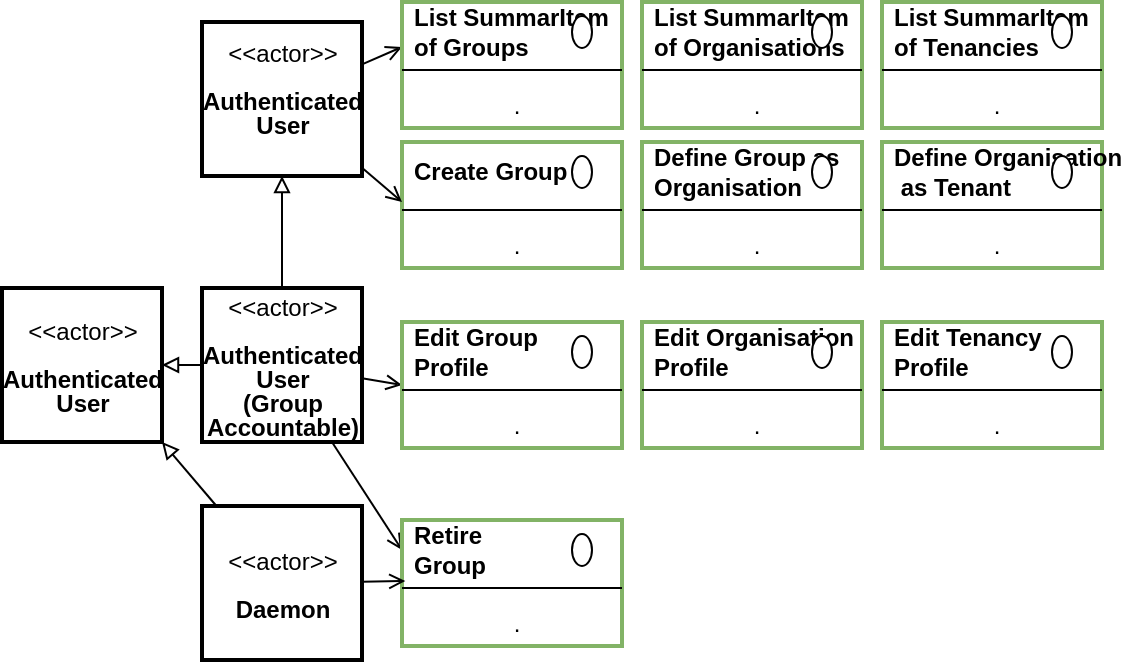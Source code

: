 <mxfile compressed="false" version="20.3.0" type="device">
  <diagram id="o49DG4Oq8SQpZfKKDETI" name="Groups">
    <mxGraphModel dx="782" dy="517" grid="1" gridSize="10" guides="1" tooltips="1" connect="1" arrows="1" fold="1" page="1" pageScale="1" pageWidth="827" pageHeight="1169" math="0" shadow="0">
      <root>
        <mxCell id="j6knT0nZRkXW4mcYXSD3-0" />
        <mxCell id="j6knT0nZRkXW4mcYXSD3-1" parent="j6knT0nZRkXW4mcYXSD3-0" />
        <mxCell id="6PIFf8ajAKC9fmQvCD9o-0" value="" style="fontStyle=1;align=center;verticalAlign=top;childLayout=stackLayout;horizontal=1;horizontalStack=0;resizeParent=1;resizeParentMax=0;resizeLast=0;marginBottom=0;strokeColor=#82b366;strokeWidth=2;fillColor=none;" parent="j6knT0nZRkXW4mcYXSD3-1" vertex="1">
          <mxGeometry x="440" y="220" width="110" height="63" as="geometry" />
        </mxCell>
        <mxCell id="6PIFf8ajAKC9fmQvCD9o-1" value="Define Group as&amp;nbsp;&lt;br&gt;Organisation" style="html=1;align=left;spacingLeft=4;verticalAlign=middle;strokeColor=none;fillColor=none;fontStyle=1" parent="6PIFf8ajAKC9fmQvCD9o-0" vertex="1">
          <mxGeometry width="110" height="30" as="geometry" />
        </mxCell>
        <mxCell id="6PIFf8ajAKC9fmQvCD9o-2" value="" style="shape=ellipse;" parent="6PIFf8ajAKC9fmQvCD9o-1" vertex="1">
          <mxGeometry x="1" width="10" height="16" relative="1" as="geometry">
            <mxPoint x="-25" y="7" as="offset" />
          </mxGeometry>
        </mxCell>
        <mxCell id="6PIFf8ajAKC9fmQvCD9o-3" value="" style="line;strokeWidth=1;fillColor=none;align=left;verticalAlign=middle;spacingTop=-1;spacingLeft=3;spacingRight=3;rotatable=0;labelPosition=right;points=[];portConstraint=eastwest;" parent="6PIFf8ajAKC9fmQvCD9o-0" vertex="1">
          <mxGeometry y="30" width="110" height="8" as="geometry" />
        </mxCell>
        <mxCell id="6PIFf8ajAKC9fmQvCD9o-4" value="." style="html=1;align=center;spacingLeft=4;verticalAlign=top;strokeColor=none;fillColor=none;" parent="6PIFf8ajAKC9fmQvCD9o-0" vertex="1">
          <mxGeometry y="38" width="110" height="25" as="geometry" />
        </mxCell>
        <mxCell id="6PIFf8ajAKC9fmQvCD9o-8" style="edgeStyle=none;rounded=0;orthogonalLoop=1;jettySize=auto;html=1;entryX=1;entryY=0.5;entryDx=0;entryDy=0;endArrow=block;endFill=0;" parent="j6knT0nZRkXW4mcYXSD3-1" source="6PIFf8ajAKC9fmQvCD9o-5" target="6PIFf8ajAKC9fmQvCD9o-6" edge="1">
          <mxGeometry relative="1" as="geometry" />
        </mxCell>
        <mxCell id="6PIFf8ajAKC9fmQvCD9o-16" style="edgeStyle=none;rounded=0;orthogonalLoop=1;jettySize=auto;html=1;entryX=0;entryY=0.5;entryDx=0;entryDy=0;endArrow=open;endFill=0;" parent="j6knT0nZRkXW4mcYXSD3-1" source="6PIFf8ajAKC9fmQvCD9o-5" target="6PIFf8ajAKC9fmQvCD9o-11" edge="1">
          <mxGeometry relative="1" as="geometry" />
        </mxCell>
        <mxCell id="5Is_r8HkHz4zZijzst__-0" style="edgeStyle=none;rounded=0;orthogonalLoop=1;jettySize=auto;html=1;entryX=0;entryY=0.5;entryDx=0;entryDy=0;endArrow=open;endFill=0;" parent="j6knT0nZRkXW4mcYXSD3-1" source="6PIFf8ajAKC9fmQvCD9o-5" target="6PIFf8ajAKC9fmQvCD9o-19" edge="1">
          <mxGeometry relative="1" as="geometry" />
        </mxCell>
        <mxCell id="6PIFf8ajAKC9fmQvCD9o-5" value="&lt;p style=&quot;line-height: 100%&quot;&gt;&amp;lt;&amp;lt;actor&amp;gt;&amp;gt;&lt;br&gt;&lt;br&gt;&lt;b&gt;Authenticated&lt;br&gt;User&lt;br&gt;(Group&lt;br&gt;Accountable)&lt;/b&gt;&lt;/p&gt;" style="text;html=1;align=center;verticalAlign=middle;dashed=0;strokeColor=#000000;strokeWidth=2;" parent="j6knT0nZRkXW4mcYXSD3-1" vertex="1">
          <mxGeometry x="220" y="293" width="80" height="77" as="geometry" />
        </mxCell>
        <mxCell id="6PIFf8ajAKC9fmQvCD9o-6" value="&lt;p style=&quot;line-height: 100%&quot;&gt;&amp;lt;&amp;lt;actor&amp;gt;&amp;gt;&lt;br&gt;&lt;br&gt;&lt;b&gt;Authenticated&lt;br&gt;User&lt;/b&gt;&lt;/p&gt;" style="text;html=1;align=center;verticalAlign=middle;dashed=0;strokeColor=#000000;strokeWidth=2;" parent="j6knT0nZRkXW4mcYXSD3-1" vertex="1">
          <mxGeometry x="120" y="293" width="80" height="77" as="geometry" />
        </mxCell>
        <mxCell id="6PIFf8ajAKC9fmQvCD9o-11" value="" style="fontStyle=1;align=center;verticalAlign=top;childLayout=stackLayout;horizontal=1;horizontalStack=0;resizeParent=1;resizeParentMax=0;resizeLast=0;marginBottom=0;strokeColor=#82b366;strokeWidth=2;fillColor=none;" parent="j6knT0nZRkXW4mcYXSD3-1" vertex="1">
          <mxGeometry x="320" y="310" width="110" height="63" as="geometry" />
        </mxCell>
        <mxCell id="6PIFf8ajAKC9fmQvCD9o-12" value="Edit Group&lt;br&gt;Profile" style="html=1;align=left;spacingLeft=4;verticalAlign=middle;strokeColor=none;fillColor=none;fontStyle=1" parent="6PIFf8ajAKC9fmQvCD9o-11" vertex="1">
          <mxGeometry width="110" height="30" as="geometry" />
        </mxCell>
        <mxCell id="6PIFf8ajAKC9fmQvCD9o-13" value="" style="shape=ellipse;" parent="6PIFf8ajAKC9fmQvCD9o-12" vertex="1">
          <mxGeometry x="1" width="10" height="16" relative="1" as="geometry">
            <mxPoint x="-25" y="7" as="offset" />
          </mxGeometry>
        </mxCell>
        <mxCell id="6PIFf8ajAKC9fmQvCD9o-14" value="" style="line;strokeWidth=1;fillColor=none;align=left;verticalAlign=middle;spacingTop=-1;spacingLeft=3;spacingRight=3;rotatable=0;labelPosition=right;points=[];portConstraint=eastwest;" parent="6PIFf8ajAKC9fmQvCD9o-11" vertex="1">
          <mxGeometry y="30" width="110" height="8" as="geometry" />
        </mxCell>
        <mxCell id="6PIFf8ajAKC9fmQvCD9o-15" value="." style="html=1;align=center;spacingLeft=4;verticalAlign=top;strokeColor=none;fillColor=none;" parent="6PIFf8ajAKC9fmQvCD9o-11" vertex="1">
          <mxGeometry y="38" width="110" height="25" as="geometry" />
        </mxCell>
        <mxCell id="6PIFf8ajAKC9fmQvCD9o-18" value="" style="fontStyle=1;align=center;verticalAlign=top;childLayout=stackLayout;horizontal=1;horizontalStack=0;resizeParent=1;resizeParentMax=0;resizeLast=0;marginBottom=0;strokeColor=#82b366;strokeWidth=2;fillColor=none;" parent="j6knT0nZRkXW4mcYXSD3-1" vertex="1">
          <mxGeometry x="320" y="409" width="110" height="63" as="geometry" />
        </mxCell>
        <mxCell id="6PIFf8ajAKC9fmQvCD9o-19" value="Retire &lt;br&gt;Group" style="html=1;align=left;spacingLeft=4;verticalAlign=middle;strokeColor=none;fillColor=none;fontStyle=1" parent="6PIFf8ajAKC9fmQvCD9o-18" vertex="1">
          <mxGeometry width="110" height="30" as="geometry" />
        </mxCell>
        <mxCell id="6PIFf8ajAKC9fmQvCD9o-20" value="" style="shape=ellipse;" parent="6PIFf8ajAKC9fmQvCD9o-19" vertex="1">
          <mxGeometry x="1" width="10" height="16" relative="1" as="geometry">
            <mxPoint x="-25" y="7" as="offset" />
          </mxGeometry>
        </mxCell>
        <mxCell id="6PIFf8ajAKC9fmQvCD9o-21" value="" style="line;strokeWidth=1;fillColor=none;align=left;verticalAlign=middle;spacingTop=-1;spacingLeft=3;spacingRight=3;rotatable=0;labelPosition=right;points=[];portConstraint=eastwest;" parent="6PIFf8ajAKC9fmQvCD9o-18" vertex="1">
          <mxGeometry y="30" width="110" height="8" as="geometry" />
        </mxCell>
        <mxCell id="6PIFf8ajAKC9fmQvCD9o-22" value="." style="html=1;align=center;spacingLeft=4;verticalAlign=top;strokeColor=none;fillColor=none;" parent="6PIFf8ajAKC9fmQvCD9o-18" vertex="1">
          <mxGeometry y="38" width="110" height="25" as="geometry" />
        </mxCell>
        <mxCell id="6PIFf8ajAKC9fmQvCD9o-24" style="edgeStyle=none;rounded=0;orthogonalLoop=1;jettySize=auto;html=1;entryX=0.015;entryY=-0.299;entryDx=0;entryDy=0;entryPerimeter=0;endArrow=open;endFill=0;" parent="j6knT0nZRkXW4mcYXSD3-1" source="6PIFf8ajAKC9fmQvCD9o-23" target="6PIFf8ajAKC9fmQvCD9o-22" edge="1">
          <mxGeometry relative="1" as="geometry" />
        </mxCell>
        <mxCell id="6PIFf8ajAKC9fmQvCD9o-25" style="edgeStyle=none;rounded=0;orthogonalLoop=1;jettySize=auto;html=1;entryX=1;entryY=1;entryDx=0;entryDy=0;endArrow=block;endFill=0;" parent="j6knT0nZRkXW4mcYXSD3-1" source="6PIFf8ajAKC9fmQvCD9o-23" target="6PIFf8ajAKC9fmQvCD9o-6" edge="1">
          <mxGeometry relative="1" as="geometry" />
        </mxCell>
        <mxCell id="6PIFf8ajAKC9fmQvCD9o-23" value="&lt;p style=&quot;line-height: 100%&quot;&gt;&amp;lt;&amp;lt;actor&amp;gt;&amp;gt;&lt;br&gt;&lt;br&gt;&lt;b&gt;Daemon&lt;/b&gt;&lt;/p&gt;" style="text;html=1;align=center;verticalAlign=middle;dashed=0;strokeColor=#000000;strokeWidth=2;" parent="j6knT0nZRkXW4mcYXSD3-1" vertex="1">
          <mxGeometry x="220" y="402" width="80" height="77" as="geometry" />
        </mxCell>
        <mxCell id="5Is_r8HkHz4zZijzst__-1" value="" style="fontStyle=1;align=center;verticalAlign=top;childLayout=stackLayout;horizontal=1;horizontalStack=0;resizeParent=1;resizeParentMax=0;resizeLast=0;marginBottom=0;strokeColor=#82b366;strokeWidth=2;fillColor=none;" parent="j6knT0nZRkXW4mcYXSD3-1" vertex="1">
          <mxGeometry x="320" y="220" width="110" height="63" as="geometry" />
        </mxCell>
        <mxCell id="5Is_r8HkHz4zZijzst__-2" value="Create Group" style="html=1;align=left;spacingLeft=4;verticalAlign=middle;strokeColor=none;fillColor=none;fontStyle=1" parent="5Is_r8HkHz4zZijzst__-1" vertex="1">
          <mxGeometry width="110" height="30" as="geometry" />
        </mxCell>
        <mxCell id="5Is_r8HkHz4zZijzst__-3" value="" style="shape=ellipse;" parent="5Is_r8HkHz4zZijzst__-2" vertex="1">
          <mxGeometry x="1" width="10" height="16" relative="1" as="geometry">
            <mxPoint x="-25" y="7" as="offset" />
          </mxGeometry>
        </mxCell>
        <mxCell id="5Is_r8HkHz4zZijzst__-4" value="" style="line;strokeWidth=1;fillColor=none;align=left;verticalAlign=middle;spacingTop=-1;spacingLeft=3;spacingRight=3;rotatable=0;labelPosition=right;points=[];portConstraint=eastwest;" parent="5Is_r8HkHz4zZijzst__-1" vertex="1">
          <mxGeometry y="30" width="110" height="8" as="geometry" />
        </mxCell>
        <mxCell id="5Is_r8HkHz4zZijzst__-5" value="." style="html=1;align=center;spacingLeft=4;verticalAlign=top;strokeColor=none;fillColor=none;" parent="5Is_r8HkHz4zZijzst__-1" vertex="1">
          <mxGeometry y="38" width="110" height="25" as="geometry" />
        </mxCell>
        <mxCell id="5Is_r8HkHz4zZijzst__-7" style="edgeStyle=none;rounded=0;orthogonalLoop=1;jettySize=auto;html=1;entryX=0;entryY=1;entryDx=0;entryDy=0;endArrow=open;endFill=0;" parent="j6knT0nZRkXW4mcYXSD3-1" source="5Is_r8HkHz4zZijzst__-6" target="5Is_r8HkHz4zZijzst__-2" edge="1">
          <mxGeometry relative="1" as="geometry" />
        </mxCell>
        <mxCell id="NPYv3bGWpOgvneqY6akO-35" style="edgeStyle=none;rounded=0;orthogonalLoop=1;jettySize=auto;html=1;entryX=0;entryY=0.75;entryDx=0;entryDy=0;endArrow=open;endFill=0;" parent="j6knT0nZRkXW4mcYXSD3-1" source="5Is_r8HkHz4zZijzst__-6" target="NPYv3bGWpOgvneqY6akO-6" edge="1">
          <mxGeometry relative="1" as="geometry" />
        </mxCell>
        <mxCell id="5Is_r8HkHz4zZijzst__-6" value="&lt;p style=&quot;line-height: 100%&quot;&gt;&amp;lt;&amp;lt;actor&amp;gt;&amp;gt;&lt;br&gt;&lt;br&gt;&lt;b&gt;Authenticated&lt;br&gt;User&lt;br&gt;&lt;br&gt;&lt;/b&gt;&lt;/p&gt;" style="text;html=1;align=center;verticalAlign=middle;dashed=0;strokeColor=#000000;strokeWidth=2;" parent="j6knT0nZRkXW4mcYXSD3-1" vertex="1">
          <mxGeometry x="220" y="160" width="80" height="77" as="geometry" />
        </mxCell>
        <mxCell id="5Is_r8HkHz4zZijzst__-8" style="edgeStyle=none;rounded=0;orthogonalLoop=1;jettySize=auto;html=1;entryX=0.5;entryY=1;entryDx=0;entryDy=0;endArrow=block;endFill=0;exitX=0.5;exitY=0;exitDx=0;exitDy=0;" parent="j6knT0nZRkXW4mcYXSD3-1" source="6PIFf8ajAKC9fmQvCD9o-5" target="5Is_r8HkHz4zZijzst__-6" edge="1">
          <mxGeometry relative="1" as="geometry">
            <mxPoint x="230" y="341.5" as="sourcePoint" />
            <mxPoint x="190" y="341.5" as="targetPoint" />
          </mxGeometry>
        </mxCell>
        <mxCell id="5Is_r8HkHz4zZijzst__-9" value="" style="fontStyle=1;align=center;verticalAlign=top;childLayout=stackLayout;horizontal=1;horizontalStack=0;resizeParent=1;resizeParentMax=0;resizeLast=0;marginBottom=0;strokeColor=#82b366;strokeWidth=2;fillColor=none;" parent="j6knT0nZRkXW4mcYXSD3-1" vertex="1">
          <mxGeometry x="560" y="220" width="110" height="63" as="geometry" />
        </mxCell>
        <mxCell id="5Is_r8HkHz4zZijzst__-10" value="Define Organisation&lt;br&gt;&amp;nbsp;as&amp;nbsp;Tenant" style="html=1;align=left;spacingLeft=4;verticalAlign=middle;strokeColor=none;fillColor=none;fontStyle=1" parent="5Is_r8HkHz4zZijzst__-9" vertex="1">
          <mxGeometry width="110" height="30" as="geometry" />
        </mxCell>
        <mxCell id="5Is_r8HkHz4zZijzst__-11" value="" style="shape=ellipse;" parent="5Is_r8HkHz4zZijzst__-10" vertex="1">
          <mxGeometry x="1" width="10" height="16" relative="1" as="geometry">
            <mxPoint x="-25" y="7" as="offset" />
          </mxGeometry>
        </mxCell>
        <mxCell id="5Is_r8HkHz4zZijzst__-12" value="" style="line;strokeWidth=1;fillColor=none;align=left;verticalAlign=middle;spacingTop=-1;spacingLeft=3;spacingRight=3;rotatable=0;labelPosition=right;points=[];portConstraint=eastwest;" parent="5Is_r8HkHz4zZijzst__-9" vertex="1">
          <mxGeometry y="30" width="110" height="8" as="geometry" />
        </mxCell>
        <mxCell id="5Is_r8HkHz4zZijzst__-13" value="." style="html=1;align=center;spacingLeft=4;verticalAlign=top;strokeColor=none;fillColor=none;" parent="5Is_r8HkHz4zZijzst__-9" vertex="1">
          <mxGeometry y="38" width="110" height="25" as="geometry" />
        </mxCell>
        <mxCell id="5Is_r8HkHz4zZijzst__-15" value="" style="fontStyle=1;align=center;verticalAlign=top;childLayout=stackLayout;horizontal=1;horizontalStack=0;resizeParent=1;resizeParentMax=0;resizeLast=0;marginBottom=0;strokeColor=#82b366;strokeWidth=2;fillColor=none;" parent="j6knT0nZRkXW4mcYXSD3-1" vertex="1">
          <mxGeometry x="440" y="310" width="110" height="63" as="geometry" />
        </mxCell>
        <mxCell id="5Is_r8HkHz4zZijzst__-16" value="Edit Organisation&lt;br&gt;Profile" style="html=1;align=left;spacingLeft=4;verticalAlign=middle;strokeColor=none;fillColor=none;fontStyle=1" parent="5Is_r8HkHz4zZijzst__-15" vertex="1">
          <mxGeometry width="110" height="30" as="geometry" />
        </mxCell>
        <mxCell id="5Is_r8HkHz4zZijzst__-17" value="" style="shape=ellipse;" parent="5Is_r8HkHz4zZijzst__-16" vertex="1">
          <mxGeometry x="1" width="10" height="16" relative="1" as="geometry">
            <mxPoint x="-25" y="7" as="offset" />
          </mxGeometry>
        </mxCell>
        <mxCell id="5Is_r8HkHz4zZijzst__-18" value="" style="line;strokeWidth=1;fillColor=none;align=left;verticalAlign=middle;spacingTop=-1;spacingLeft=3;spacingRight=3;rotatable=0;labelPosition=right;points=[];portConstraint=eastwest;" parent="5Is_r8HkHz4zZijzst__-15" vertex="1">
          <mxGeometry y="30" width="110" height="8" as="geometry" />
        </mxCell>
        <mxCell id="5Is_r8HkHz4zZijzst__-19" value="." style="html=1;align=center;spacingLeft=4;verticalAlign=top;strokeColor=none;fillColor=none;" parent="5Is_r8HkHz4zZijzst__-15" vertex="1">
          <mxGeometry y="38" width="110" height="25" as="geometry" />
        </mxCell>
        <mxCell id="5Is_r8HkHz4zZijzst__-25" value="" style="fontStyle=1;align=center;verticalAlign=top;childLayout=stackLayout;horizontal=1;horizontalStack=0;resizeParent=1;resizeParentMax=0;resizeLast=0;marginBottom=0;strokeColor=#82b366;strokeWidth=2;fillColor=none;" parent="j6knT0nZRkXW4mcYXSD3-1" vertex="1">
          <mxGeometry x="560" y="310" width="110" height="63" as="geometry" />
        </mxCell>
        <mxCell id="5Is_r8HkHz4zZijzst__-26" value="Edit Tenancy&lt;br&gt;Profile" style="html=1;align=left;spacingLeft=4;verticalAlign=middle;strokeColor=none;fillColor=none;fontStyle=1" parent="5Is_r8HkHz4zZijzst__-25" vertex="1">
          <mxGeometry width="110" height="30" as="geometry" />
        </mxCell>
        <mxCell id="5Is_r8HkHz4zZijzst__-27" value="" style="shape=ellipse;" parent="5Is_r8HkHz4zZijzst__-26" vertex="1">
          <mxGeometry x="1" width="10" height="16" relative="1" as="geometry">
            <mxPoint x="-25" y="7" as="offset" />
          </mxGeometry>
        </mxCell>
        <mxCell id="5Is_r8HkHz4zZijzst__-28" value="" style="line;strokeWidth=1;fillColor=none;align=left;verticalAlign=middle;spacingTop=-1;spacingLeft=3;spacingRight=3;rotatable=0;labelPosition=right;points=[];portConstraint=eastwest;" parent="5Is_r8HkHz4zZijzst__-25" vertex="1">
          <mxGeometry y="30" width="110" height="8" as="geometry" />
        </mxCell>
        <mxCell id="5Is_r8HkHz4zZijzst__-29" value="." style="html=1;align=center;spacingLeft=4;verticalAlign=top;strokeColor=none;fillColor=none;" parent="5Is_r8HkHz4zZijzst__-25" vertex="1">
          <mxGeometry y="38" width="110" height="25" as="geometry" />
        </mxCell>
        <mxCell id="NPYv3bGWpOgvneqY6akO-5" value="" style="fontStyle=1;align=center;verticalAlign=top;childLayout=stackLayout;horizontal=1;horizontalStack=0;resizeParent=1;resizeParentMax=0;resizeLast=0;marginBottom=0;strokeColor=#82b366;strokeWidth=2;fillColor=none;" parent="j6knT0nZRkXW4mcYXSD3-1" vertex="1">
          <mxGeometry x="320" y="150" width="110" height="63" as="geometry" />
        </mxCell>
        <mxCell id="NPYv3bGWpOgvneqY6akO-6" value="List SummarItem&lt;br&gt;of Groups" style="html=1;align=left;spacingLeft=4;verticalAlign=middle;strokeColor=none;fillColor=none;fontStyle=1" parent="NPYv3bGWpOgvneqY6akO-5" vertex="1">
          <mxGeometry width="110" height="30" as="geometry" />
        </mxCell>
        <mxCell id="NPYv3bGWpOgvneqY6akO-7" value="" style="shape=ellipse;" parent="NPYv3bGWpOgvneqY6akO-6" vertex="1">
          <mxGeometry x="1" width="10" height="16" relative="1" as="geometry">
            <mxPoint x="-25" y="7" as="offset" />
          </mxGeometry>
        </mxCell>
        <mxCell id="NPYv3bGWpOgvneqY6akO-8" value="" style="line;strokeWidth=1;fillColor=none;align=left;verticalAlign=middle;spacingTop=-1;spacingLeft=3;spacingRight=3;rotatable=0;labelPosition=right;points=[];portConstraint=eastwest;" parent="NPYv3bGWpOgvneqY6akO-5" vertex="1">
          <mxGeometry y="30" width="110" height="8" as="geometry" />
        </mxCell>
        <mxCell id="NPYv3bGWpOgvneqY6akO-9" value="." style="html=1;align=center;spacingLeft=4;verticalAlign=top;strokeColor=none;fillColor=none;" parent="NPYv3bGWpOgvneqY6akO-5" vertex="1">
          <mxGeometry y="38" width="110" height="25" as="geometry" />
        </mxCell>
        <mxCell id="NPYv3bGWpOgvneqY6akO-10" value="" style="fontStyle=1;align=center;verticalAlign=top;childLayout=stackLayout;horizontal=1;horizontalStack=0;resizeParent=1;resizeParentMax=0;resizeLast=0;marginBottom=0;strokeColor=#82b366;strokeWidth=2;fillColor=none;" parent="j6knT0nZRkXW4mcYXSD3-1" vertex="1">
          <mxGeometry x="440" y="150" width="110" height="63" as="geometry" />
        </mxCell>
        <mxCell id="NPYv3bGWpOgvneqY6akO-11" value="List SummarItem&lt;br&gt;of Organisations" style="html=1;align=left;spacingLeft=4;verticalAlign=middle;strokeColor=none;fillColor=none;fontStyle=1" parent="NPYv3bGWpOgvneqY6akO-10" vertex="1">
          <mxGeometry width="110" height="30" as="geometry" />
        </mxCell>
        <mxCell id="NPYv3bGWpOgvneqY6akO-12" value="" style="shape=ellipse;" parent="NPYv3bGWpOgvneqY6akO-11" vertex="1">
          <mxGeometry x="1" width="10" height="16" relative="1" as="geometry">
            <mxPoint x="-25" y="7" as="offset" />
          </mxGeometry>
        </mxCell>
        <mxCell id="NPYv3bGWpOgvneqY6akO-13" value="" style="line;strokeWidth=1;fillColor=none;align=left;verticalAlign=middle;spacingTop=-1;spacingLeft=3;spacingRight=3;rotatable=0;labelPosition=right;points=[];portConstraint=eastwest;" parent="NPYv3bGWpOgvneqY6akO-10" vertex="1">
          <mxGeometry y="30" width="110" height="8" as="geometry" />
        </mxCell>
        <mxCell id="NPYv3bGWpOgvneqY6akO-14" value="." style="html=1;align=center;spacingLeft=4;verticalAlign=top;strokeColor=none;fillColor=none;" parent="NPYv3bGWpOgvneqY6akO-10" vertex="1">
          <mxGeometry y="38" width="110" height="25" as="geometry" />
        </mxCell>
        <mxCell id="NPYv3bGWpOgvneqY6akO-15" value="" style="fontStyle=1;align=center;verticalAlign=top;childLayout=stackLayout;horizontal=1;horizontalStack=0;resizeParent=1;resizeParentMax=0;resizeLast=0;marginBottom=0;strokeColor=#82b366;strokeWidth=2;fillColor=none;" parent="j6knT0nZRkXW4mcYXSD3-1" vertex="1">
          <mxGeometry x="560" y="150" width="110" height="63" as="geometry" />
        </mxCell>
        <mxCell id="NPYv3bGWpOgvneqY6akO-16" value="List SummarItem&lt;br&gt;of Tenancies" style="html=1;align=left;spacingLeft=4;verticalAlign=middle;strokeColor=none;fillColor=none;fontStyle=1" parent="NPYv3bGWpOgvneqY6akO-15" vertex="1">
          <mxGeometry width="110" height="30" as="geometry" />
        </mxCell>
        <mxCell id="NPYv3bGWpOgvneqY6akO-17" value="" style="shape=ellipse;" parent="NPYv3bGWpOgvneqY6akO-16" vertex="1">
          <mxGeometry x="1" width="10" height="16" relative="1" as="geometry">
            <mxPoint x="-25" y="7" as="offset" />
          </mxGeometry>
        </mxCell>
        <mxCell id="NPYv3bGWpOgvneqY6akO-18" value="" style="line;strokeWidth=1;fillColor=none;align=left;verticalAlign=middle;spacingTop=-1;spacingLeft=3;spacingRight=3;rotatable=0;labelPosition=right;points=[];portConstraint=eastwest;" parent="NPYv3bGWpOgvneqY6akO-15" vertex="1">
          <mxGeometry y="30" width="110" height="8" as="geometry" />
        </mxCell>
        <mxCell id="NPYv3bGWpOgvneqY6akO-19" value="." style="html=1;align=center;spacingLeft=4;verticalAlign=top;strokeColor=none;fillColor=none;" parent="NPYv3bGWpOgvneqY6akO-15" vertex="1">
          <mxGeometry y="38" width="110" height="25" as="geometry" />
        </mxCell>
        <mxCell id="FQWYLf-dxle18Rmf6zbk-0" value="Title" parent="j6knT0nZRkXW4mcYXSD3-0" visible="0" />
        <mxCell id="Thl9Aeuy8pRD7U4l8nj3-15" value="&lt;font style=&quot;font-size: 12px&quot;&gt;&lt;span style=&quot;font-size: 12px&quot;&gt;Diagram: Base System Logical Module -&amp;nbsp;&lt;/span&gt;&lt;span style=&quot;font-size: 12px&quot;&gt;Functionality -&amp;nbsp;&lt;/span&gt;Groups&lt;/font&gt;" style="text;strokeColor=none;fillColor=none;html=1;fontSize=12;fontStyle=2;verticalAlign=middle;align=left;shadow=0;glass=0;comic=0;opacity=30;fontColor=#808080;" parent="FQWYLf-dxle18Rmf6zbk-0" vertex="1">
          <mxGeometry x="120" y="640" width="520" height="40" as="geometry" />
        </mxCell>
      </root>
    </mxGraphModel>
  </diagram>
</mxfile>
